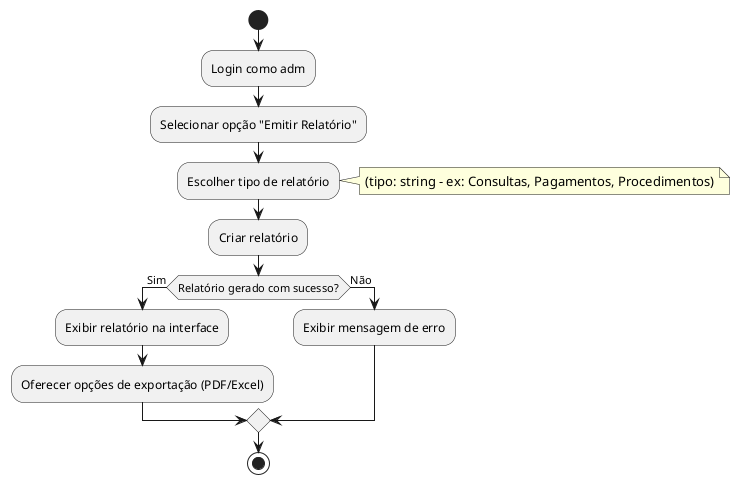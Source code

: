 @startuml
start

:Login como adm;
:Selecionar opção "Emitir Relatório";

:Escolher tipo de relatório;
note right
(tipo: string - ex: Consultas, Pagamentos, Procedimentos)
end note

:Criar relatório;



if (Relatório gerado com sucesso?) then (Sim)
    :Exibir relatório na interface;
    :Oferecer opções de exportação (PDF/Excel);
else (Não)
    :Exibir mensagem de erro;
endif

stop
@enduml

